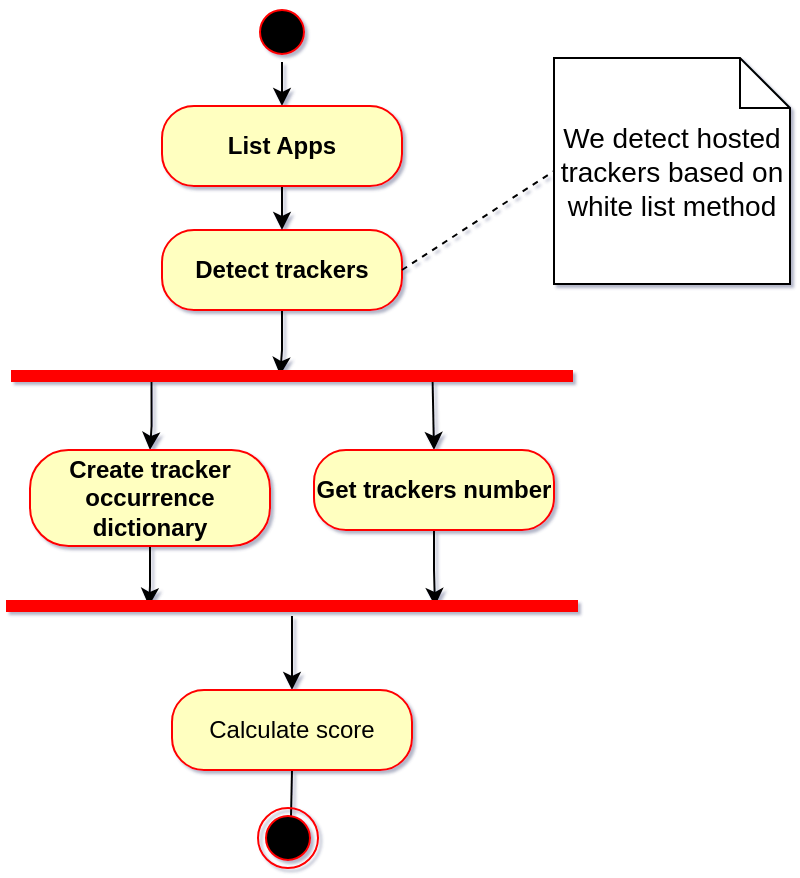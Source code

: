 <mxfile version="16.5.6" type="github">
  <diagram name="Page-1" id="e7e014a7-5840-1c2e-5031-d8a46d1fe8dd">
    <mxGraphModel dx="1221" dy="589" grid="0" gridSize="10" guides="1" tooltips="1" connect="1" arrows="1" fold="1" page="1" pageScale="1" pageWidth="500" pageHeight="500" background="none" math="0" shadow="1">
      <root>
        <mxCell id="0" />
        <mxCell id="1" parent="0" />
        <mxCell id="20" value="" style="endArrow=open;strokeColor=#FF0000;endFill=1;rounded=0" parent="1" target="18" edge="1">
          <mxGeometry relative="1" as="geometry">
            <mxPoint x="334.5" y="478" as="sourcePoint" />
          </mxGeometry>
        </mxCell>
        <mxCell id="eUxNEI42pMunA3Mqbt3s-174" style="edgeStyle=orthogonalEdgeStyle;rounded=0;orthogonalLoop=1;jettySize=auto;html=1;entryX=0.5;entryY=0;entryDx=0;entryDy=0;" edge="1" parent="1" source="eUxNEI42pMunA3Mqbt3s-53" target="eUxNEI42pMunA3Mqbt3s-75">
          <mxGeometry relative="1" as="geometry" />
        </mxCell>
        <mxCell id="eUxNEI42pMunA3Mqbt3s-53" value="" style="ellipse;html=1;shape=startState;fillColor=#000000;strokeColor=#ff0000;" vertex="1" parent="1">
          <mxGeometry x="216" y="14" width="30" height="30" as="geometry" />
        </mxCell>
        <mxCell id="eUxNEI42pMunA3Mqbt3s-197" style="edgeStyle=orthogonalEdgeStyle;rounded=0;orthogonalLoop=1;jettySize=auto;html=1;entryX=0.479;entryY=0.453;entryDx=0;entryDy=0;entryPerimeter=0;" edge="1" parent="1" source="eUxNEI42pMunA3Mqbt3s-55" target="eUxNEI42pMunA3Mqbt3s-58">
          <mxGeometry relative="1" as="geometry" />
        </mxCell>
        <mxCell id="eUxNEI42pMunA3Mqbt3s-55" value="&lt;b&gt;Detect trackers&lt;/b&gt;" style="rounded=1;whiteSpace=wrap;html=1;arcSize=40;fontColor=#000000;fillColor=#ffffc0;strokeColor=#ff0000;shadow=0;" vertex="1" parent="1">
          <mxGeometry x="171" y="128" width="120" height="40" as="geometry" />
        </mxCell>
        <mxCell id="eUxNEI42pMunA3Mqbt3s-195" style="edgeStyle=orthogonalEdgeStyle;rounded=0;orthogonalLoop=1;jettySize=auto;html=1;exitX=0.25;exitY=0.5;exitDx=0;exitDy=0;exitPerimeter=0;" edge="1" parent="1" source="eUxNEI42pMunA3Mqbt3s-58" target="eUxNEI42pMunA3Mqbt3s-64">
          <mxGeometry relative="1" as="geometry" />
        </mxCell>
        <mxCell id="eUxNEI42pMunA3Mqbt3s-196" style="edgeStyle=orthogonalEdgeStyle;rounded=0;orthogonalLoop=1;jettySize=auto;html=1;exitX=0.75;exitY=0.5;exitDx=0;exitDy=0;exitPerimeter=0;entryX=0.5;entryY=0;entryDx=0;entryDy=0;" edge="1" parent="1" source="eUxNEI42pMunA3Mqbt3s-58" target="eUxNEI42pMunA3Mqbt3s-61">
          <mxGeometry relative="1" as="geometry" />
        </mxCell>
        <mxCell id="eUxNEI42pMunA3Mqbt3s-58" value="" style="shape=line;html=1;strokeWidth=6;strokeColor=#ff0000;shadow=0;" vertex="1" parent="1">
          <mxGeometry x="95.5" y="196" width="281" height="10" as="geometry" />
        </mxCell>
        <mxCell id="eUxNEI42pMunA3Mqbt3s-193" style="edgeStyle=orthogonalEdgeStyle;rounded=0;orthogonalLoop=1;jettySize=auto;html=1;entryX=0.75;entryY=0.5;entryDx=0;entryDy=0;entryPerimeter=0;" edge="1" parent="1" source="eUxNEI42pMunA3Mqbt3s-61" target="eUxNEI42pMunA3Mqbt3s-181">
          <mxGeometry relative="1" as="geometry" />
        </mxCell>
        <mxCell id="eUxNEI42pMunA3Mqbt3s-61" value="&lt;b&gt;Get trackers number&lt;br&gt;&lt;/b&gt;" style="rounded=1;whiteSpace=wrap;html=1;arcSize=40;fontColor=#000000;fillColor=#ffffc0;strokeColor=#ff0000;shadow=0;" vertex="1" parent="1">
          <mxGeometry x="247" y="238" width="120" height="40" as="geometry" />
        </mxCell>
        <mxCell id="eUxNEI42pMunA3Mqbt3s-194" style="edgeStyle=orthogonalEdgeStyle;rounded=0;orthogonalLoop=1;jettySize=auto;html=1;entryX=0.25;entryY=0.5;entryDx=0;entryDy=0;entryPerimeter=0;" edge="1" parent="1" source="eUxNEI42pMunA3Mqbt3s-64" target="eUxNEI42pMunA3Mqbt3s-181">
          <mxGeometry relative="1" as="geometry" />
        </mxCell>
        <mxCell id="eUxNEI42pMunA3Mqbt3s-64" value="&lt;div&gt;&lt;br&gt;&lt;/div&gt;&lt;div&gt;&lt;br&gt;&lt;/div&gt;&lt;div align=&quot;center&quot;&gt;&lt;b&gt;Create tracker occurrence dictionary&lt;/b&gt;&lt;/div&gt;&lt;div&gt;&lt;b&gt;&lt;br&gt;&lt;/b&gt;&lt;/div&gt;&lt;div&gt;&lt;br&gt;&lt;/div&gt;" style="rounded=1;whiteSpace=wrap;html=1;arcSize=40;fontColor=#000000;fillColor=#ffffc0;strokeColor=#ff0000;shadow=0;" vertex="1" parent="1">
          <mxGeometry x="105" y="238" width="120" height="48" as="geometry" />
        </mxCell>
        <mxCell id="eUxNEI42pMunA3Mqbt3s-68" value="&lt;div&gt;&lt;font style=&quot;font-size: 14px&quot;&gt;We detect hosted trackers based on white list method&lt;/font&gt;&lt;/div&gt;&lt;div&gt;&lt;br&gt;&lt;/div&gt;" style="shape=note2;boundedLbl=1;whiteSpace=wrap;html=1;size=25;verticalAlign=top;align=center;shadow=0;" vertex="1" parent="1">
          <mxGeometry x="367" y="42" width="118" height="113" as="geometry" />
        </mxCell>
        <mxCell id="eUxNEI42pMunA3Mqbt3s-175" style="edgeStyle=orthogonalEdgeStyle;rounded=0;orthogonalLoop=1;jettySize=auto;html=1;entryX=0.5;entryY=0;entryDx=0;entryDy=0;" edge="1" parent="1" source="eUxNEI42pMunA3Mqbt3s-75" target="eUxNEI42pMunA3Mqbt3s-55">
          <mxGeometry relative="1" as="geometry" />
        </mxCell>
        <mxCell id="eUxNEI42pMunA3Mqbt3s-75" value="&lt;b&gt;List Apps&lt;/b&gt;" style="rounded=1;whiteSpace=wrap;html=1;arcSize=40;fontColor=#000000;fillColor=#ffffc0;strokeColor=#ff0000;shadow=0;" vertex="1" parent="1">
          <mxGeometry x="171" y="66" width="120" height="40" as="geometry" />
        </mxCell>
        <mxCell id="eUxNEI42pMunA3Mqbt3s-173" value="" style="html=1;labelBackgroundColor=#ffffff;endArrow=none;endFill=0;jettySize=auto;orthogonalLoop=1;strokeWidth=1;dashed=1;fontSize=14;rounded=0;exitX=1;exitY=0.5;exitDx=0;exitDy=0;entryX=0;entryY=0.5;entryDx=0;entryDy=0;entryPerimeter=0;" edge="1" parent="1" source="eUxNEI42pMunA3Mqbt3s-55" target="eUxNEI42pMunA3Mqbt3s-68">
          <mxGeometry width="60" height="60" relative="1" as="geometry">
            <mxPoint x="467" y="123" as="sourcePoint" />
            <mxPoint x="527" y="63" as="targetPoint" />
          </mxGeometry>
        </mxCell>
        <mxCell id="eUxNEI42pMunA3Mqbt3s-190" style="edgeStyle=orthogonalEdgeStyle;rounded=0;orthogonalLoop=1;jettySize=auto;html=1;" edge="1" parent="1" source="eUxNEI42pMunA3Mqbt3s-181" target="eUxNEI42pMunA3Mqbt3s-183">
          <mxGeometry relative="1" as="geometry" />
        </mxCell>
        <mxCell id="eUxNEI42pMunA3Mqbt3s-181" value="" style="shape=line;html=1;strokeWidth=6;strokeColor=#ff0000;shadow=0;" vertex="1" parent="1">
          <mxGeometry x="93" y="311" width="286" height="10" as="geometry" />
        </mxCell>
        <mxCell id="eUxNEI42pMunA3Mqbt3s-189" style="edgeStyle=orthogonalEdgeStyle;rounded=0;orthogonalLoop=1;jettySize=auto;html=1;exitX=0.5;exitY=1;exitDx=0;exitDy=0;entryX=0.543;entryY=0.51;entryDx=0;entryDy=0;entryPerimeter=0;" edge="1" parent="1" source="eUxNEI42pMunA3Mqbt3s-183" target="eUxNEI42pMunA3Mqbt3s-185">
          <mxGeometry relative="1" as="geometry" />
        </mxCell>
        <mxCell id="eUxNEI42pMunA3Mqbt3s-183" value="Calculate score" style="rounded=1;whiteSpace=wrap;html=1;arcSize=40;fontColor=#000000;fillColor=#ffffc0;strokeColor=#ff0000;shadow=0;" vertex="1" parent="1">
          <mxGeometry x="176" y="358" width="120" height="40" as="geometry" />
        </mxCell>
        <mxCell id="eUxNEI42pMunA3Mqbt3s-185" value="" style="ellipse;html=1;shape=endState;fillColor=#000000;strokeColor=#ff0000;shadow=0;" vertex="1" parent="1">
          <mxGeometry x="219" y="417" width="30" height="30" as="geometry" />
        </mxCell>
      </root>
    </mxGraphModel>
  </diagram>
</mxfile>
